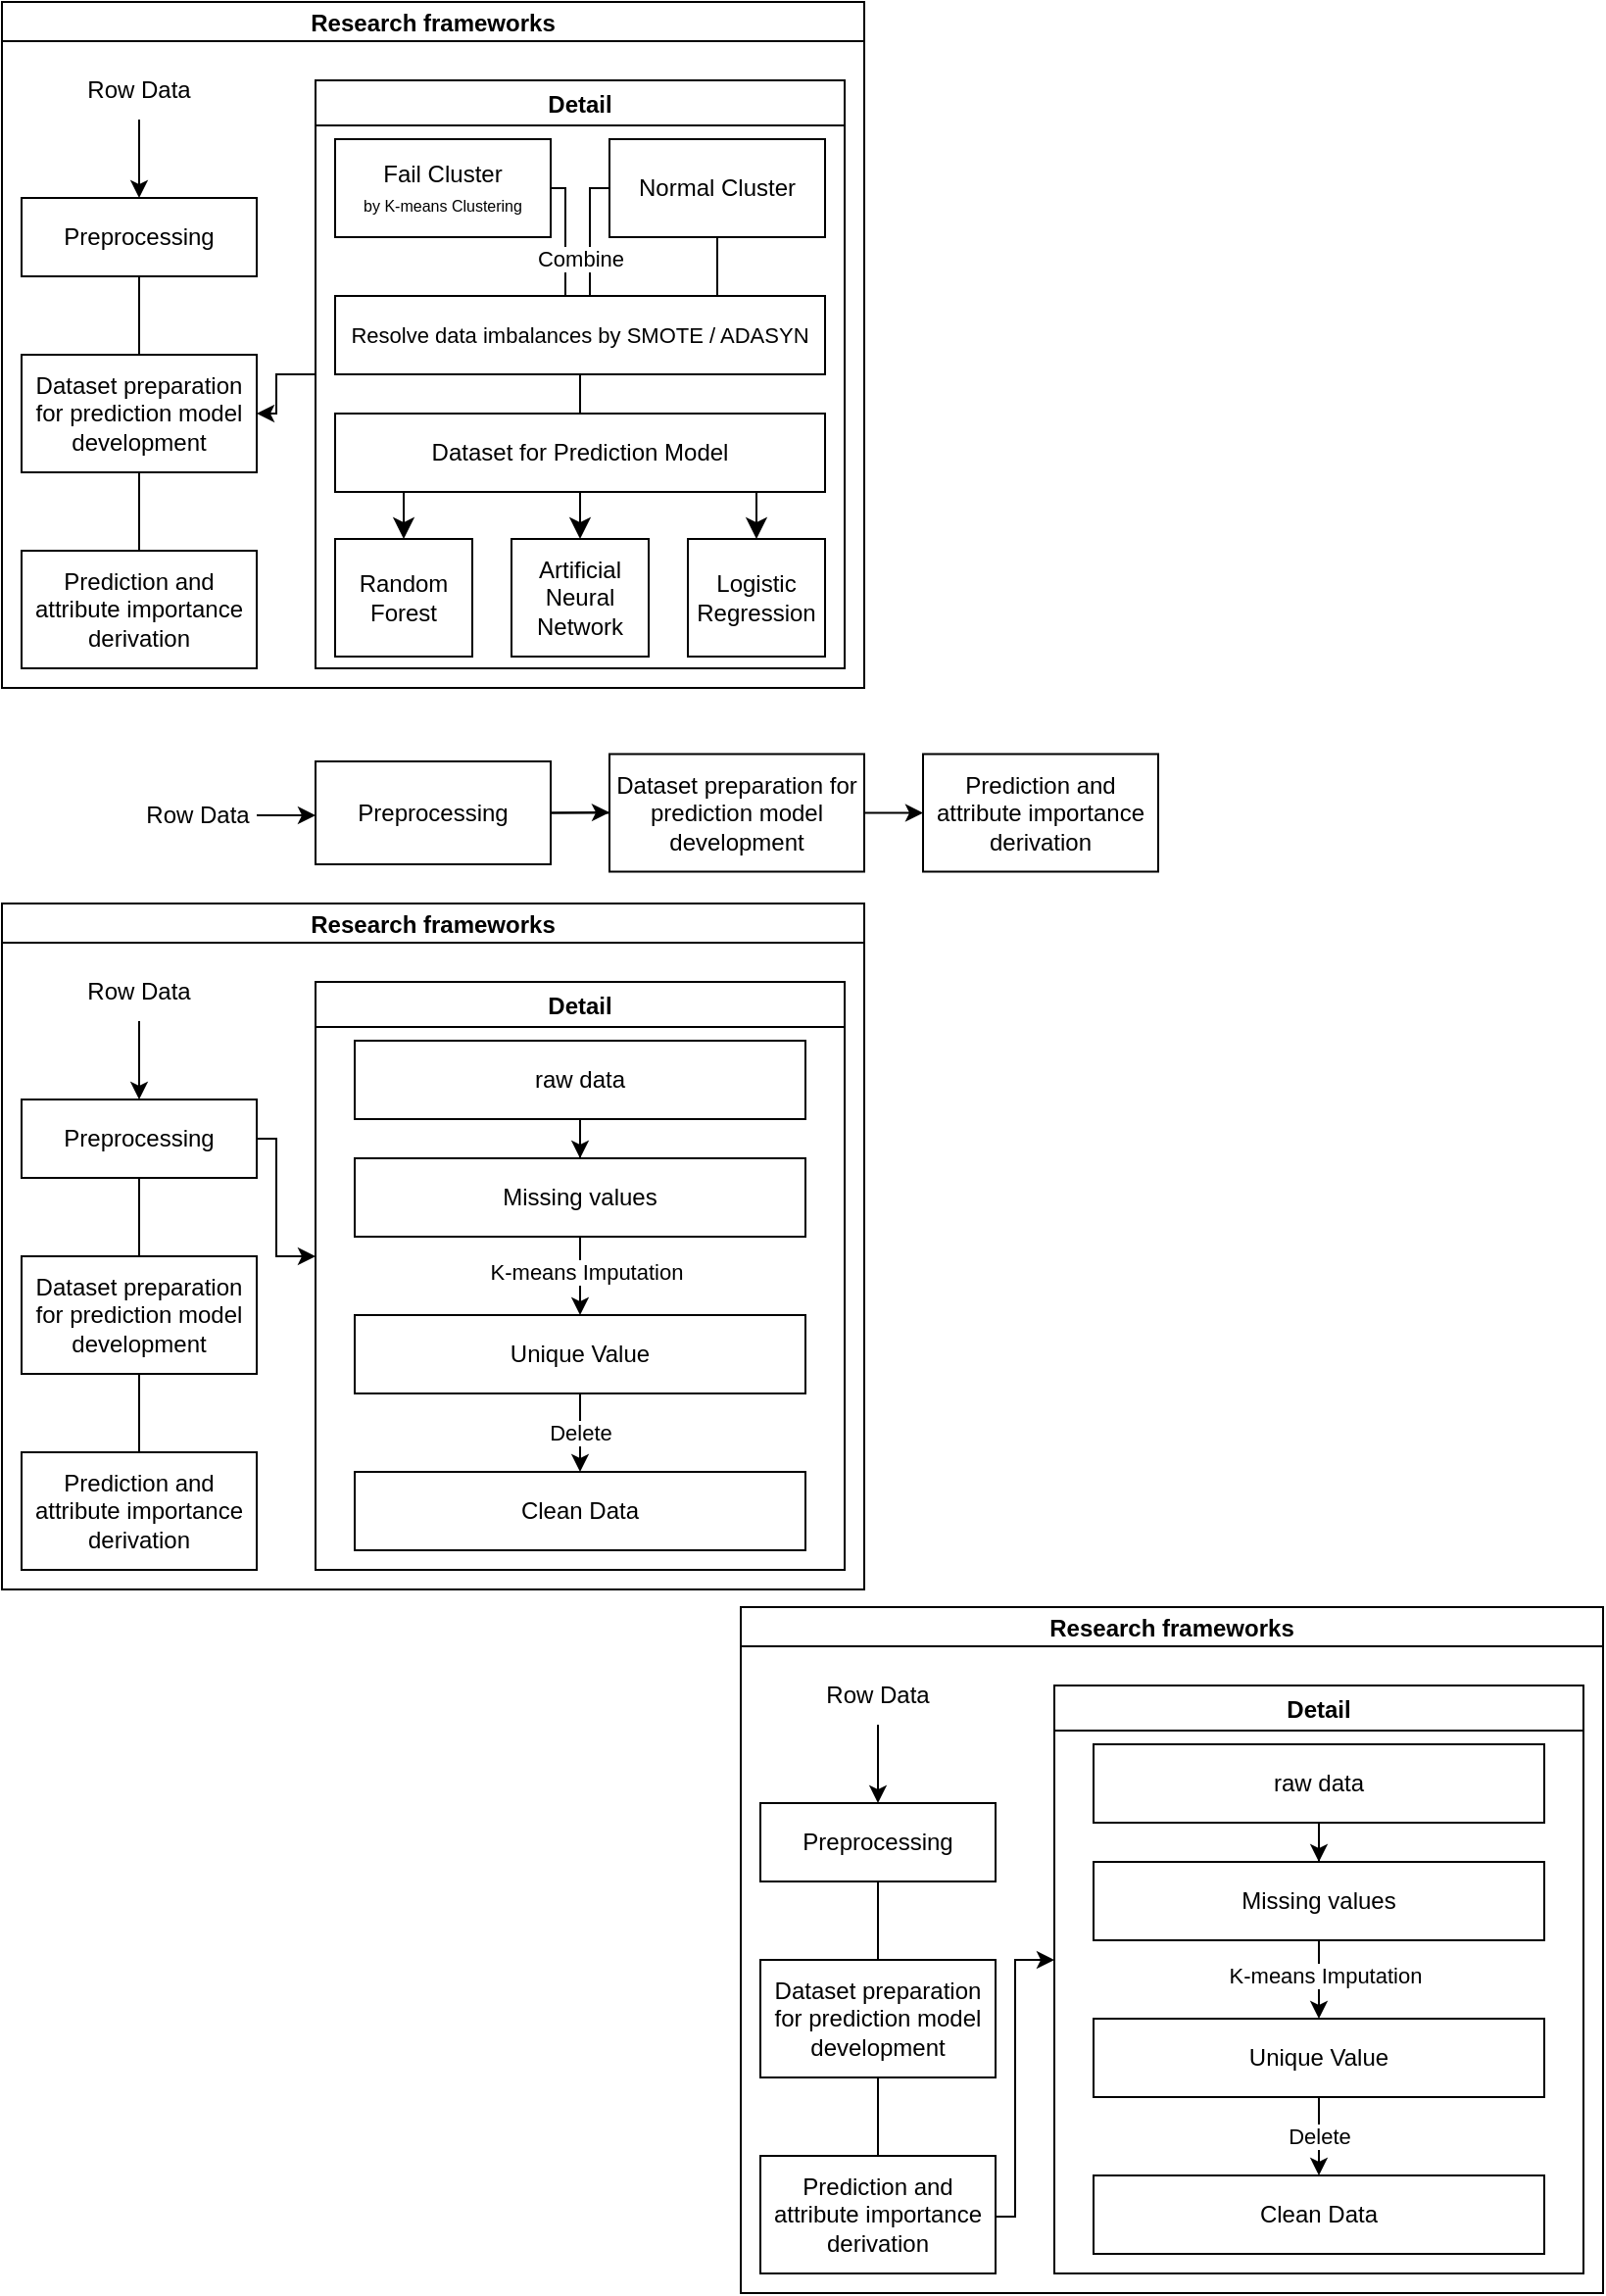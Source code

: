 <mxfile version="24.3.1" type="github">
  <diagram id="C5RBs43oDa-KdzZeNtuy" name="Page-1">
    <mxGraphModel dx="862" dy="350" grid="1" gridSize="10" guides="1" tooltips="1" connect="1" arrows="1" fold="1" page="1" pageScale="1" pageWidth="827" pageHeight="1169" math="0" shadow="0">
      <root>
        <mxCell id="WIyWlLk6GJQsqaUBKTNV-0" />
        <mxCell id="WIyWlLk6GJQsqaUBKTNV-1" parent="WIyWlLk6GJQsqaUBKTNV-0" />
        <mxCell id="W1VCZQiXazm9zitySMs5-11" value="Research frameworks" style="swimlane;startSize=20;horizontal=1;containerType=tree;" parent="WIyWlLk6GJQsqaUBKTNV-1" vertex="1">
          <mxGeometry x="10" width="440" height="350" as="geometry" />
        </mxCell>
        <mxCell id="W1VCZQiXazm9zitySMs5-12" value="" style="edgeStyle=elbowEdgeStyle;elbow=vertical;sourcePerimeterSpacing=0;targetPerimeterSpacing=0;startArrow=none;endArrow=none;rounded=0;curved=0;" parent="W1VCZQiXazm9zitySMs5-11" source="W1VCZQiXazm9zitySMs5-13" target="W1VCZQiXazm9zitySMs5-14" edge="1">
          <mxGeometry relative="1" as="geometry" />
        </mxCell>
        <mxCell id="W1VCZQiXazm9zitySMs5-13" value="Preprocessing" style="whiteSpace=wrap;html=1;treeFolding=1;treeMoving=1;newEdgeStyle={&quot;edgeStyle&quot;:&quot;elbowEdgeStyle&quot;,&quot;startArrow&quot;:&quot;none&quot;,&quot;endArrow&quot;:&quot;none&quot;};" parent="W1VCZQiXazm9zitySMs5-11" vertex="1">
          <mxGeometry x="10" y="100" width="120" height="40" as="geometry" />
        </mxCell>
        <mxCell id="W1VCZQiXazm9zitySMs5-15" style="edgeStyle=elbowEdgeStyle;rounded=0;orthogonalLoop=1;jettySize=auto;html=1;startArrow=none;endArrow=none;entryX=0.5;entryY=0;entryDx=0;entryDy=0;" parent="W1VCZQiXazm9zitySMs5-11" source="W1VCZQiXazm9zitySMs5-14" target="W1VCZQiXazm9zitySMs5-16" edge="1">
          <mxGeometry relative="1" as="geometry">
            <mxPoint x="74" y="230" as="targetPoint" />
          </mxGeometry>
        </mxCell>
        <mxCell id="W1VCZQiXazm9zitySMs5-14" value="Dataset preparation for prediction model development" style="whiteSpace=wrap;html=1;treeFolding=1;treeMoving=1;newEdgeStyle={&quot;edgeStyle&quot;:&quot;elbowEdgeStyle&quot;,&quot;startArrow&quot;:&quot;none&quot;,&quot;endArrow&quot;:&quot;none&quot;};" parent="W1VCZQiXazm9zitySMs5-11" vertex="1">
          <mxGeometry x="10" y="180" width="120" height="60" as="geometry" />
        </mxCell>
        <mxCell id="W1VCZQiXazm9zitySMs5-16" value="Prediction and attribute importance derivation" style="whiteSpace=wrap;html=1;treeFolding=1;treeMoving=1;newEdgeStyle={&quot;edgeStyle&quot;:&quot;elbowEdgeStyle&quot;,&quot;startArrow&quot;:&quot;none&quot;,&quot;endArrow&quot;:&quot;none&quot;};" parent="W1VCZQiXazm9zitySMs5-11" vertex="1">
          <mxGeometry x="10" y="280" width="120" height="60" as="geometry" />
        </mxCell>
        <mxCell id="W1VCZQiXazm9zitySMs5-18" style="edgeStyle=orthogonalEdgeStyle;rounded=0;orthogonalLoop=1;jettySize=auto;html=1;exitX=0.5;exitY=1;exitDx=0;exitDy=0;entryX=0.5;entryY=0;entryDx=0;entryDy=0;" parent="W1VCZQiXazm9zitySMs5-11" source="W1VCZQiXazm9zitySMs5-17" target="W1VCZQiXazm9zitySMs5-13" edge="1">
          <mxGeometry relative="1" as="geometry">
            <mxPoint x="70" y="70" as="targetPoint" />
            <Array as="points">
              <mxPoint x="70" y="60" />
              <mxPoint x="70" y="60" />
            </Array>
          </mxGeometry>
        </mxCell>
        <mxCell id="W1VCZQiXazm9zitySMs5-17" value="Row Data" style="text;html=1;align=center;verticalAlign=middle;whiteSpace=wrap;rounded=0;" parent="W1VCZQiXazm9zitySMs5-11" vertex="1">
          <mxGeometry x="40" y="30" width="60" height="30" as="geometry" />
        </mxCell>
        <mxCell id="W1VCZQiXazm9zitySMs5-33" style="edgeStyle=orthogonalEdgeStyle;rounded=0;orthogonalLoop=1;jettySize=auto;html=1;entryX=1;entryY=0.5;entryDx=0;entryDy=0;" parent="W1VCZQiXazm9zitySMs5-11" source="W1VCZQiXazm9zitySMs5-23" target="W1VCZQiXazm9zitySMs5-14" edge="1">
          <mxGeometry relative="1" as="geometry">
            <mxPoint x="130.0" y="180" as="targetPoint" />
          </mxGeometry>
        </mxCell>
        <mxCell id="W1VCZQiXazm9zitySMs5-23" value="Detail" style="swimlane;" parent="W1VCZQiXazm9zitySMs5-11" vertex="1">
          <mxGeometry x="160" y="40" width="270" height="300" as="geometry" />
        </mxCell>
        <mxCell id="W1VCZQiXazm9zitySMs5-54" style="edgeStyle=elbowEdgeStyle;rounded=0;orthogonalLoop=1;jettySize=auto;html=1;startArrow=none;endArrow=none;entryX=0.5;entryY=0;entryDx=0;entryDy=0;" parent="W1VCZQiXazm9zitySMs5-23" source="W1VCZQiXazm9zitySMs5-25" target="W1VCZQiXazm9zitySMs5-52" edge="1">
          <mxGeometry relative="1" as="geometry" />
        </mxCell>
        <UserObject label="Fail Cluster&lt;div&gt;&lt;font style=&quot;font-size: 8px;&quot;&gt;by K-means Clustering&lt;/font&gt;&lt;/div&gt;" treeRoot="1" id="W1VCZQiXazm9zitySMs5-25">
          <mxCell style="whiteSpace=wrap;html=1;align=center;treeFolding=1;treeMoving=1;newEdgeStyle={&quot;edgeStyle&quot;:&quot;elbowEdgeStyle&quot;,&quot;startArrow&quot;:&quot;none&quot;,&quot;endArrow&quot;:&quot;none&quot;};" parent="W1VCZQiXazm9zitySMs5-23" vertex="1">
            <mxGeometry x="10" y="30" width="110" height="50" as="geometry" />
          </mxCell>
        </UserObject>
        <mxCell id="W1VCZQiXazm9zitySMs5-55" style="edgeStyle=elbowEdgeStyle;rounded=0;orthogonalLoop=1;jettySize=auto;html=1;startArrow=none;endArrow=none;" parent="W1VCZQiXazm9zitySMs5-23" source="W1VCZQiXazm9zitySMs5-27" edge="1">
          <mxGeometry relative="1" as="geometry">
            <mxPoint x="130" y="110" as="targetPoint" />
          </mxGeometry>
        </mxCell>
        <mxCell id="W1VCZQiXazm9zitySMs5-56" value="Combine" style="edgeLabel;html=1;align=center;verticalAlign=middle;resizable=0;points=[];" parent="W1VCZQiXazm9zitySMs5-55" vertex="1" connectable="0">
          <mxGeometry x="0.396" y="-1" relative="1" as="geometry">
            <mxPoint x="-4" y="-7" as="offset" />
          </mxGeometry>
        </mxCell>
        <UserObject label="Normal Cluster" treeRoot="1" id="W1VCZQiXazm9zitySMs5-27">
          <mxCell style="whiteSpace=wrap;html=1;align=center;treeFolding=1;treeMoving=1;newEdgeStyle={&quot;edgeStyle&quot;:&quot;elbowEdgeStyle&quot;,&quot;startArrow&quot;:&quot;none&quot;,&quot;endArrow&quot;:&quot;none&quot;};" parent="W1VCZQiXazm9zitySMs5-23" vertex="1">
            <mxGeometry x="150" y="30" width="110" height="50" as="geometry" />
          </mxCell>
        </UserObject>
        <UserObject label="Dataset for Prediction Model" treeRoot="1" id="W1VCZQiXazm9zitySMs5-28">
          <mxCell style="whiteSpace=wrap;html=1;align=center;treeFolding=1;treeMoving=1;newEdgeStyle={&quot;edgeStyle&quot;:&quot;elbowEdgeStyle&quot;,&quot;startArrow&quot;:&quot;none&quot;,&quot;endArrow&quot;:&quot;none&quot;};" parent="W1VCZQiXazm9zitySMs5-23" vertex="1">
            <mxGeometry x="10" y="170" width="250" height="40" as="geometry" />
          </mxCell>
        </UserObject>
        <UserObject label="Random Forest" treeRoot="1" id="W1VCZQiXazm9zitySMs5-35">
          <mxCell style="whiteSpace=wrap;html=1;align=center;treeFolding=1;treeMoving=1;newEdgeStyle={&quot;edgeStyle&quot;:&quot;elbowEdgeStyle&quot;,&quot;startArrow&quot;:&quot;none&quot;,&quot;endArrow&quot;:&quot;none&quot;};" parent="W1VCZQiXazm9zitySMs5-23" vertex="1">
            <mxGeometry x="10" y="234" width="70" height="60" as="geometry" />
          </mxCell>
        </UserObject>
        <UserObject label="Artificial Neural Network" treeRoot="1" id="W1VCZQiXazm9zitySMs5-36">
          <mxCell style="whiteSpace=wrap;html=1;align=center;treeFolding=1;treeMoving=1;newEdgeStyle={&quot;edgeStyle&quot;:&quot;elbowEdgeStyle&quot;,&quot;startArrow&quot;:&quot;none&quot;,&quot;endArrow&quot;:&quot;none&quot;};" parent="W1VCZQiXazm9zitySMs5-23" vertex="1">
            <mxGeometry x="100" y="234" width="70" height="60" as="geometry" />
          </mxCell>
        </UserObject>
        <UserObject label="Logistic Regression" treeRoot="1" id="W1VCZQiXazm9zitySMs5-37">
          <mxCell style="whiteSpace=wrap;html=1;align=center;treeFolding=1;treeMoving=1;newEdgeStyle={&quot;edgeStyle&quot;:&quot;elbowEdgeStyle&quot;,&quot;startArrow&quot;:&quot;none&quot;,&quot;endArrow&quot;:&quot;none&quot;};" parent="W1VCZQiXazm9zitySMs5-23" vertex="1">
            <mxGeometry x="190" y="234" width="70" height="60" as="geometry" />
          </mxCell>
        </UserObject>
        <mxCell id="W1VCZQiXazm9zitySMs5-48" value="" style="edgeStyle=segmentEdgeStyle;endArrow=classic;html=1;curved=0;rounded=0;endSize=8;startSize=8;exitX=0.5;exitY=1;exitDx=0;exitDy=0;entryX=0.5;entryY=0;entryDx=0;entryDy=0;" parent="W1VCZQiXazm9zitySMs5-23" source="W1VCZQiXazm9zitySMs5-28" target="W1VCZQiXazm9zitySMs5-36" edge="1">
          <mxGeometry width="50" height="50" relative="1" as="geometry">
            <mxPoint x="180" y="210" as="sourcePoint" />
            <mxPoint x="230" y="160" as="targetPoint" />
          </mxGeometry>
        </mxCell>
        <mxCell id="W1VCZQiXazm9zitySMs5-49" value="" style="edgeStyle=segmentEdgeStyle;endArrow=classic;html=1;curved=0;rounded=0;endSize=8;startSize=8;exitX=0.5;exitY=1;exitDx=0;exitDy=0;entryX=0.5;entryY=0;entryDx=0;entryDy=0;" parent="W1VCZQiXazm9zitySMs5-23" source="W1VCZQiXazm9zitySMs5-28" target="W1VCZQiXazm9zitySMs5-37" edge="1">
          <mxGeometry width="50" height="50" relative="1" as="geometry">
            <mxPoint x="145" y="190" as="sourcePoint" />
            <mxPoint x="145" y="224" as="targetPoint" />
          </mxGeometry>
        </mxCell>
        <mxCell id="W1VCZQiXazm9zitySMs5-50" value="" style="edgeStyle=segmentEdgeStyle;endArrow=classic;html=1;curved=0;rounded=0;endSize=8;startSize=8;exitX=0.5;exitY=1;exitDx=0;exitDy=0;entryX=0.5;entryY=0;entryDx=0;entryDy=0;" parent="W1VCZQiXazm9zitySMs5-23" source="W1VCZQiXazm9zitySMs5-28" target="W1VCZQiXazm9zitySMs5-35" edge="1">
          <mxGeometry width="50" height="50" relative="1" as="geometry">
            <mxPoint x="145" y="190" as="sourcePoint" />
            <mxPoint x="235" y="224" as="targetPoint" />
          </mxGeometry>
        </mxCell>
        <mxCell id="W1VCZQiXazm9zitySMs5-53" style="edgeStyle=elbowEdgeStyle;rounded=0;orthogonalLoop=1;jettySize=auto;html=1;startArrow=none;endArrow=none;entryX=0.5;entryY=0;entryDx=0;entryDy=0;" parent="W1VCZQiXazm9zitySMs5-23" source="W1VCZQiXazm9zitySMs5-52" target="W1VCZQiXazm9zitySMs5-28" edge="1">
          <mxGeometry relative="1" as="geometry" />
        </mxCell>
        <mxCell id="XH056R7uOK35pgGbfELs-39" value="" style="edgeStyle=elbowEdgeStyle;rounded=0;orthogonalLoop=1;jettySize=auto;html=1;elbow=horizontal;startArrow=none;endArrow=none;" edge="1" parent="W1VCZQiXazm9zitySMs5-23" source="W1VCZQiXazm9zitySMs5-52" target="W1VCZQiXazm9zitySMs5-27">
          <mxGeometry relative="1" as="geometry" />
        </mxCell>
        <UserObject label="&lt;font style=&quot;font-size: 11px;&quot;&gt;Resolve data imbalances by SMOTE / ADASYN&lt;/font&gt;" treeRoot="1" id="W1VCZQiXazm9zitySMs5-52">
          <mxCell style="whiteSpace=wrap;html=1;align=center;treeFolding=1;treeMoving=1;newEdgeStyle={&quot;edgeStyle&quot;:&quot;elbowEdgeStyle&quot;,&quot;startArrow&quot;:&quot;none&quot;,&quot;endArrow&quot;:&quot;none&quot;};" parent="W1VCZQiXazm9zitySMs5-23" vertex="1">
            <mxGeometry x="10" y="110" width="250" height="40" as="geometry" />
          </mxCell>
        </UserObject>
        <mxCell id="XH056R7uOK35pgGbfELs-0" value="Research frameworks" style="swimlane;startSize=20;horizontal=1;containerType=tree;" vertex="1" parent="WIyWlLk6GJQsqaUBKTNV-1">
          <mxGeometry x="387" y="819" width="440" height="350" as="geometry" />
        </mxCell>
        <mxCell id="XH056R7uOK35pgGbfELs-1" value="" style="edgeStyle=elbowEdgeStyle;elbow=vertical;sourcePerimeterSpacing=0;targetPerimeterSpacing=0;startArrow=none;endArrow=none;rounded=0;curved=0;" edge="1" parent="XH056R7uOK35pgGbfELs-0" source="XH056R7uOK35pgGbfELs-2" target="XH056R7uOK35pgGbfELs-4">
          <mxGeometry relative="1" as="geometry" />
        </mxCell>
        <mxCell id="XH056R7uOK35pgGbfELs-2" value="Preprocessing" style="whiteSpace=wrap;html=1;treeFolding=1;treeMoving=1;newEdgeStyle={&quot;edgeStyle&quot;:&quot;elbowEdgeStyle&quot;,&quot;startArrow&quot;:&quot;none&quot;,&quot;endArrow&quot;:&quot;none&quot;};" vertex="1" parent="XH056R7uOK35pgGbfELs-0">
          <mxGeometry x="10" y="100" width="120" height="40" as="geometry" />
        </mxCell>
        <mxCell id="XH056R7uOK35pgGbfELs-3" style="edgeStyle=elbowEdgeStyle;rounded=0;orthogonalLoop=1;jettySize=auto;html=1;startArrow=none;endArrow=none;entryX=0.5;entryY=0;entryDx=0;entryDy=0;" edge="1" parent="XH056R7uOK35pgGbfELs-0" source="XH056R7uOK35pgGbfELs-4" target="XH056R7uOK35pgGbfELs-5">
          <mxGeometry relative="1" as="geometry">
            <mxPoint x="74" y="230" as="targetPoint" />
          </mxGeometry>
        </mxCell>
        <mxCell id="XH056R7uOK35pgGbfELs-4" value="Dataset preparation for prediction model development" style="whiteSpace=wrap;html=1;treeFolding=1;treeMoving=1;newEdgeStyle={&quot;edgeStyle&quot;:&quot;elbowEdgeStyle&quot;,&quot;startArrow&quot;:&quot;none&quot;,&quot;endArrow&quot;:&quot;none&quot;};" vertex="1" parent="XH056R7uOK35pgGbfELs-0">
          <mxGeometry x="10" y="180" width="120" height="60" as="geometry" />
        </mxCell>
        <mxCell id="XH056R7uOK35pgGbfELs-5" value="Prediction and attribute importance derivation" style="whiteSpace=wrap;html=1;treeFolding=1;treeMoving=1;newEdgeStyle={&quot;edgeStyle&quot;:&quot;elbowEdgeStyle&quot;,&quot;startArrow&quot;:&quot;none&quot;,&quot;endArrow&quot;:&quot;none&quot;};" vertex="1" parent="XH056R7uOK35pgGbfELs-0">
          <mxGeometry x="10" y="280" width="120" height="60" as="geometry" />
        </mxCell>
        <mxCell id="XH056R7uOK35pgGbfELs-6" style="edgeStyle=orthogonalEdgeStyle;rounded=0;orthogonalLoop=1;jettySize=auto;html=1;exitX=0.5;exitY=1;exitDx=0;exitDy=0;entryX=0.5;entryY=0;entryDx=0;entryDy=0;" edge="1" parent="XH056R7uOK35pgGbfELs-0" source="XH056R7uOK35pgGbfELs-7" target="XH056R7uOK35pgGbfELs-2">
          <mxGeometry relative="1" as="geometry">
            <mxPoint x="70" y="70" as="targetPoint" />
            <Array as="points">
              <mxPoint x="70" y="60" />
              <mxPoint x="70" y="60" />
            </Array>
          </mxGeometry>
        </mxCell>
        <mxCell id="XH056R7uOK35pgGbfELs-7" value="Row Data" style="text;html=1;align=center;verticalAlign=middle;whiteSpace=wrap;rounded=0;" vertex="1" parent="XH056R7uOK35pgGbfELs-0">
          <mxGeometry x="40" y="30" width="60" height="30" as="geometry" />
        </mxCell>
        <mxCell id="XH056R7uOK35pgGbfELs-8" style="edgeStyle=orthogonalEdgeStyle;rounded=0;orthogonalLoop=1;jettySize=auto;html=1;exitX=1;exitY=0.5;exitDx=0;exitDy=0;" edge="1" parent="XH056R7uOK35pgGbfELs-0" source="XH056R7uOK35pgGbfELs-5">
          <mxGeometry relative="1" as="geometry">
            <mxPoint x="160" y="180" as="targetPoint" />
            <Array as="points">
              <mxPoint x="130" y="311" />
              <mxPoint x="140" y="311" />
              <mxPoint x="140" y="180" />
            </Array>
          </mxGeometry>
        </mxCell>
        <mxCell id="XH056R7uOK35pgGbfELs-9" value="Detail" style="swimlane;" vertex="1" parent="XH056R7uOK35pgGbfELs-0">
          <mxGeometry x="160" y="40" width="270" height="300" as="geometry" />
        </mxCell>
        <mxCell id="XH056R7uOK35pgGbfELs-10" style="edgeStyle=elbowEdgeStyle;rounded=0;orthogonalLoop=1;jettySize=auto;html=1;startArrow=none;endArrow=none;entryX=0.5;entryY=0;entryDx=0;entryDy=0;" edge="1" parent="XH056R7uOK35pgGbfELs-9" target="XH056R7uOK35pgGbfELs-23">
          <mxGeometry relative="1" as="geometry">
            <mxPoint x="120" y="55" as="sourcePoint" />
          </mxGeometry>
        </mxCell>
        <mxCell id="XH056R7uOK35pgGbfELs-22" style="edgeStyle=elbowEdgeStyle;rounded=0;orthogonalLoop=1;jettySize=auto;html=1;startArrow=none;endArrow=none;entryX=0.5;entryY=0;entryDx=0;entryDy=0;" edge="1" parent="XH056R7uOK35pgGbfELs-9" target="XH056R7uOK35pgGbfELs-15">
          <mxGeometry relative="1" as="geometry">
            <mxPoint x="135" y="150" as="sourcePoint" />
          </mxGeometry>
        </mxCell>
        <mxCell id="XH056R7uOK35pgGbfELs-28" value="" style="edgeStyle=orthogonalEdgeStyle;rounded=0;orthogonalLoop=1;jettySize=auto;html=1;" edge="1" parent="XH056R7uOK35pgGbfELs-9" source="XH056R7uOK35pgGbfELs-26" target="XH056R7uOK35pgGbfELs-27">
          <mxGeometry relative="1" as="geometry" />
        </mxCell>
        <mxCell id="XH056R7uOK35pgGbfELs-26" value="raw data" style="html=1;whiteSpace=wrap;" vertex="1" parent="XH056R7uOK35pgGbfELs-9">
          <mxGeometry x="20" y="30" width="230" height="40" as="geometry" />
        </mxCell>
        <mxCell id="XH056R7uOK35pgGbfELs-30" value="" style="edgeStyle=orthogonalEdgeStyle;rounded=0;orthogonalLoop=1;jettySize=auto;html=1;" edge="1" parent="XH056R7uOK35pgGbfELs-9" source="XH056R7uOK35pgGbfELs-27" target="XH056R7uOK35pgGbfELs-29">
          <mxGeometry relative="1" as="geometry" />
        </mxCell>
        <mxCell id="XH056R7uOK35pgGbfELs-31" value="K-means Imputation" style="edgeLabel;html=1;align=center;verticalAlign=middle;resizable=0;points=[];" vertex="1" connectable="0" parent="XH056R7uOK35pgGbfELs-30">
          <mxGeometry x="-0.133" y="3" relative="1" as="geometry">
            <mxPoint as="offset" />
          </mxGeometry>
        </mxCell>
        <mxCell id="XH056R7uOK35pgGbfELs-27" value="Missing values" style="whiteSpace=wrap;html=1;" vertex="1" parent="XH056R7uOK35pgGbfELs-9">
          <mxGeometry x="20" y="90" width="230" height="40" as="geometry" />
        </mxCell>
        <mxCell id="XH056R7uOK35pgGbfELs-33" value="" style="edgeStyle=orthogonalEdgeStyle;rounded=0;orthogonalLoop=1;jettySize=auto;html=1;" edge="1" parent="XH056R7uOK35pgGbfELs-9" source="XH056R7uOK35pgGbfELs-29" target="XH056R7uOK35pgGbfELs-32">
          <mxGeometry relative="1" as="geometry" />
        </mxCell>
        <mxCell id="XH056R7uOK35pgGbfELs-38" value="Delete" style="edgeLabel;html=1;align=center;verticalAlign=middle;resizable=0;points=[];" vertex="1" connectable="0" parent="XH056R7uOK35pgGbfELs-33">
          <mxGeometry x="0.36" y="-1" relative="1" as="geometry">
            <mxPoint x="1" y="-7" as="offset" />
          </mxGeometry>
        </mxCell>
        <mxCell id="XH056R7uOK35pgGbfELs-29" value="Unique Value" style="whiteSpace=wrap;html=1;" vertex="1" parent="XH056R7uOK35pgGbfELs-9">
          <mxGeometry x="20" y="170" width="230" height="40" as="geometry" />
        </mxCell>
        <mxCell id="XH056R7uOK35pgGbfELs-32" value="Clean Data" style="whiteSpace=wrap;html=1;" vertex="1" parent="XH056R7uOK35pgGbfELs-9">
          <mxGeometry x="20" y="250" width="230" height="40" as="geometry" />
        </mxCell>
        <mxCell id="XH056R7uOK35pgGbfELs-40" value="Preprocessing" style="whiteSpace=wrap;html=1;treeFolding=1;treeMoving=1;newEdgeStyle={&quot;edgeStyle&quot;:&quot;elbowEdgeStyle&quot;,&quot;startArrow&quot;:&quot;none&quot;,&quot;endArrow&quot;:&quot;none&quot;};" vertex="1" parent="WIyWlLk6GJQsqaUBKTNV-1">
          <mxGeometry x="170" y="387.5" width="120" height="52.5" as="geometry" />
        </mxCell>
        <mxCell id="XH056R7uOK35pgGbfELs-54" value="" style="edgeStyle=elbowEdgeStyle;rounded=0;orthogonalLoop=1;jettySize=auto;html=1;elbow=horizontal;startArrow=none;endArrow=none;" edge="1" parent="WIyWlLk6GJQsqaUBKTNV-1" source="XH056R7uOK35pgGbfELs-41" target="XH056R7uOK35pgGbfELs-40">
          <mxGeometry relative="1" as="geometry" />
        </mxCell>
        <mxCell id="XH056R7uOK35pgGbfELs-41" value="Dataset preparation for prediction model development" style="whiteSpace=wrap;html=1;treeFolding=1;treeMoving=1;newEdgeStyle={&quot;edgeStyle&quot;:&quot;elbowEdgeStyle&quot;,&quot;startArrow&quot;:&quot;none&quot;,&quot;endArrow&quot;:&quot;none&quot;};" vertex="1" parent="WIyWlLk6GJQsqaUBKTNV-1">
          <mxGeometry x="320" y="383.75" width="130" height="60" as="geometry" />
        </mxCell>
        <mxCell id="XH056R7uOK35pgGbfELs-42" value="Prediction and attribute importance derivation" style="whiteSpace=wrap;html=1;treeFolding=1;treeMoving=1;newEdgeStyle={&quot;edgeStyle&quot;:&quot;elbowEdgeStyle&quot;,&quot;startArrow&quot;:&quot;none&quot;,&quot;endArrow&quot;:&quot;none&quot;};" vertex="1" parent="WIyWlLk6GJQsqaUBKTNV-1">
          <mxGeometry x="480" y="383.75" width="120" height="60" as="geometry" />
        </mxCell>
        <mxCell id="XH056R7uOK35pgGbfELs-43" value="Row Data" style="text;html=1;align=center;verticalAlign=middle;whiteSpace=wrap;rounded=0;" vertex="1" parent="WIyWlLk6GJQsqaUBKTNV-1">
          <mxGeometry x="80" y="400" width="60" height="30" as="geometry" />
        </mxCell>
        <mxCell id="XH056R7uOK35pgGbfELs-51" style="edgeStyle=orthogonalEdgeStyle;rounded=0;orthogonalLoop=1;jettySize=auto;html=1;exitX=1;exitY=0.5;exitDx=0;exitDy=0;" edge="1" parent="WIyWlLk6GJQsqaUBKTNV-1">
          <mxGeometry relative="1" as="geometry">
            <mxPoint x="320" y="413.46" as="targetPoint" />
            <mxPoint x="290" y="413.72" as="sourcePoint" />
            <Array as="points">
              <mxPoint x="320" y="413.72" />
            </Array>
          </mxGeometry>
        </mxCell>
        <mxCell id="XH056R7uOK35pgGbfELs-55" style="edgeStyle=orthogonalEdgeStyle;rounded=0;orthogonalLoop=1;jettySize=auto;html=1;exitX=1;exitY=0.5;exitDx=0;exitDy=0;entryX=0;entryY=0.5;entryDx=0;entryDy=0;" edge="1" parent="WIyWlLk6GJQsqaUBKTNV-1" source="XH056R7uOK35pgGbfELs-41" target="XH056R7uOK35pgGbfELs-42">
          <mxGeometry relative="1" as="geometry">
            <mxPoint x="430" y="460.0" as="targetPoint" />
            <mxPoint x="400" y="460.26" as="sourcePoint" />
            <Array as="points">
              <mxPoint x="460" y="414" />
              <mxPoint x="460" y="414" />
            </Array>
          </mxGeometry>
        </mxCell>
        <mxCell id="XH056R7uOK35pgGbfELs-57" style="edgeStyle=orthogonalEdgeStyle;rounded=0;orthogonalLoop=1;jettySize=auto;html=1;exitX=1;exitY=0.5;exitDx=0;exitDy=0;" edge="1" parent="WIyWlLk6GJQsqaUBKTNV-1">
          <mxGeometry relative="1" as="geometry">
            <mxPoint x="170" y="414.74" as="targetPoint" />
            <mxPoint x="140" y="415" as="sourcePoint" />
          </mxGeometry>
        </mxCell>
        <mxCell id="XH056R7uOK35pgGbfELs-58" value="Research frameworks" style="swimlane;startSize=20;horizontal=1;containerType=tree;" vertex="1" parent="WIyWlLk6GJQsqaUBKTNV-1">
          <mxGeometry x="10" y="460" width="440" height="350" as="geometry" />
        </mxCell>
        <mxCell id="XH056R7uOK35pgGbfELs-59" value="" style="edgeStyle=elbowEdgeStyle;elbow=vertical;sourcePerimeterSpacing=0;targetPerimeterSpacing=0;startArrow=none;endArrow=none;rounded=0;curved=0;" edge="1" parent="XH056R7uOK35pgGbfELs-58" source="XH056R7uOK35pgGbfELs-60" target="XH056R7uOK35pgGbfELs-62">
          <mxGeometry relative="1" as="geometry" />
        </mxCell>
        <mxCell id="XH056R7uOK35pgGbfELs-60" value="Preprocessing" style="whiteSpace=wrap;html=1;treeFolding=1;treeMoving=1;newEdgeStyle={&quot;edgeStyle&quot;:&quot;elbowEdgeStyle&quot;,&quot;startArrow&quot;:&quot;none&quot;,&quot;endArrow&quot;:&quot;none&quot;};" vertex="1" parent="XH056R7uOK35pgGbfELs-58">
          <mxGeometry x="10" y="100" width="120" height="40" as="geometry" />
        </mxCell>
        <mxCell id="XH056R7uOK35pgGbfELs-61" style="edgeStyle=elbowEdgeStyle;rounded=0;orthogonalLoop=1;jettySize=auto;html=1;startArrow=none;endArrow=none;entryX=0.5;entryY=0;entryDx=0;entryDy=0;" edge="1" parent="XH056R7uOK35pgGbfELs-58" source="XH056R7uOK35pgGbfELs-62" target="XH056R7uOK35pgGbfELs-63">
          <mxGeometry relative="1" as="geometry">
            <mxPoint x="74" y="230" as="targetPoint" />
          </mxGeometry>
        </mxCell>
        <mxCell id="XH056R7uOK35pgGbfELs-62" value="Dataset preparation for prediction model development" style="whiteSpace=wrap;html=1;treeFolding=1;treeMoving=1;newEdgeStyle={&quot;edgeStyle&quot;:&quot;elbowEdgeStyle&quot;,&quot;startArrow&quot;:&quot;none&quot;,&quot;endArrow&quot;:&quot;none&quot;};" vertex="1" parent="XH056R7uOK35pgGbfELs-58">
          <mxGeometry x="10" y="180" width="120" height="60" as="geometry" />
        </mxCell>
        <mxCell id="XH056R7uOK35pgGbfELs-63" value="Prediction and attribute importance derivation" style="whiteSpace=wrap;html=1;treeFolding=1;treeMoving=1;newEdgeStyle={&quot;edgeStyle&quot;:&quot;elbowEdgeStyle&quot;,&quot;startArrow&quot;:&quot;none&quot;,&quot;endArrow&quot;:&quot;none&quot;};" vertex="1" parent="XH056R7uOK35pgGbfELs-58">
          <mxGeometry x="10" y="280" width="120" height="60" as="geometry" />
        </mxCell>
        <mxCell id="XH056R7uOK35pgGbfELs-64" style="edgeStyle=orthogonalEdgeStyle;rounded=0;orthogonalLoop=1;jettySize=auto;html=1;exitX=0.5;exitY=1;exitDx=0;exitDy=0;entryX=0.5;entryY=0;entryDx=0;entryDy=0;" edge="1" parent="XH056R7uOK35pgGbfELs-58" source="XH056R7uOK35pgGbfELs-65" target="XH056R7uOK35pgGbfELs-60">
          <mxGeometry relative="1" as="geometry">
            <mxPoint x="70" y="70" as="targetPoint" />
            <Array as="points">
              <mxPoint x="70" y="60" />
              <mxPoint x="70" y="60" />
            </Array>
          </mxGeometry>
        </mxCell>
        <mxCell id="XH056R7uOK35pgGbfELs-65" value="Row Data" style="text;html=1;align=center;verticalAlign=middle;whiteSpace=wrap;rounded=0;" vertex="1" parent="XH056R7uOK35pgGbfELs-58">
          <mxGeometry x="40" y="30" width="60" height="30" as="geometry" />
        </mxCell>
        <mxCell id="XH056R7uOK35pgGbfELs-66" style="edgeStyle=orthogonalEdgeStyle;rounded=0;orthogonalLoop=1;jettySize=auto;html=1;exitX=1;exitY=0.5;exitDx=0;exitDy=0;" edge="1" parent="XH056R7uOK35pgGbfELs-58" source="XH056R7uOK35pgGbfELs-60">
          <mxGeometry relative="1" as="geometry">
            <mxPoint x="160" y="180" as="targetPoint" />
            <Array as="points">
              <mxPoint x="140" y="120" />
              <mxPoint x="140" y="180" />
            </Array>
          </mxGeometry>
        </mxCell>
        <mxCell id="XH056R7uOK35pgGbfELs-67" value="Detail" style="swimlane;" vertex="1" parent="XH056R7uOK35pgGbfELs-58">
          <mxGeometry x="160" y="40" width="270" height="300" as="geometry" />
        </mxCell>
        <mxCell id="XH056R7uOK35pgGbfELs-68" style="edgeStyle=elbowEdgeStyle;rounded=0;orthogonalLoop=1;jettySize=auto;html=1;startArrow=none;endArrow=none;entryX=0.5;entryY=0;entryDx=0;entryDy=0;" edge="1" parent="XH056R7uOK35pgGbfELs-67">
          <mxGeometry relative="1" as="geometry">
            <mxPoint x="120" y="55" as="sourcePoint" />
          </mxGeometry>
        </mxCell>
        <mxCell id="XH056R7uOK35pgGbfELs-69" style="edgeStyle=elbowEdgeStyle;rounded=0;orthogonalLoop=1;jettySize=auto;html=1;startArrow=none;endArrow=none;entryX=0.5;entryY=0;entryDx=0;entryDy=0;" edge="1" parent="XH056R7uOK35pgGbfELs-67">
          <mxGeometry relative="1" as="geometry">
            <mxPoint x="135" y="150" as="sourcePoint" />
          </mxGeometry>
        </mxCell>
        <mxCell id="XH056R7uOK35pgGbfELs-70" value="" style="edgeStyle=orthogonalEdgeStyle;rounded=0;orthogonalLoop=1;jettySize=auto;html=1;" edge="1" parent="XH056R7uOK35pgGbfELs-67" source="XH056R7uOK35pgGbfELs-71" target="XH056R7uOK35pgGbfELs-74">
          <mxGeometry relative="1" as="geometry" />
        </mxCell>
        <mxCell id="XH056R7uOK35pgGbfELs-71" value="raw data" style="html=1;whiteSpace=wrap;" vertex="1" parent="XH056R7uOK35pgGbfELs-67">
          <mxGeometry x="20" y="30" width="230" height="40" as="geometry" />
        </mxCell>
        <mxCell id="XH056R7uOK35pgGbfELs-72" value="" style="edgeStyle=orthogonalEdgeStyle;rounded=0;orthogonalLoop=1;jettySize=auto;html=1;" edge="1" parent="XH056R7uOK35pgGbfELs-67" source="XH056R7uOK35pgGbfELs-74" target="XH056R7uOK35pgGbfELs-77">
          <mxGeometry relative="1" as="geometry" />
        </mxCell>
        <mxCell id="XH056R7uOK35pgGbfELs-73" value="K-means Imputation" style="edgeLabel;html=1;align=center;verticalAlign=middle;resizable=0;points=[];" vertex="1" connectable="0" parent="XH056R7uOK35pgGbfELs-72">
          <mxGeometry x="-0.133" y="3" relative="1" as="geometry">
            <mxPoint as="offset" />
          </mxGeometry>
        </mxCell>
        <mxCell id="XH056R7uOK35pgGbfELs-74" value="Missing values" style="whiteSpace=wrap;html=1;" vertex="1" parent="XH056R7uOK35pgGbfELs-67">
          <mxGeometry x="20" y="90" width="230" height="40" as="geometry" />
        </mxCell>
        <mxCell id="XH056R7uOK35pgGbfELs-75" value="" style="edgeStyle=orthogonalEdgeStyle;rounded=0;orthogonalLoop=1;jettySize=auto;html=1;" edge="1" parent="XH056R7uOK35pgGbfELs-67" source="XH056R7uOK35pgGbfELs-77" target="XH056R7uOK35pgGbfELs-78">
          <mxGeometry relative="1" as="geometry" />
        </mxCell>
        <mxCell id="XH056R7uOK35pgGbfELs-76" value="Delete" style="edgeLabel;html=1;align=center;verticalAlign=middle;resizable=0;points=[];" vertex="1" connectable="0" parent="XH056R7uOK35pgGbfELs-75">
          <mxGeometry x="0.36" y="-1" relative="1" as="geometry">
            <mxPoint x="1" y="-7" as="offset" />
          </mxGeometry>
        </mxCell>
        <mxCell id="XH056R7uOK35pgGbfELs-77" value="Unique Value" style="whiteSpace=wrap;html=1;" vertex="1" parent="XH056R7uOK35pgGbfELs-67">
          <mxGeometry x="20" y="170" width="230" height="40" as="geometry" />
        </mxCell>
        <mxCell id="XH056R7uOK35pgGbfELs-78" value="Clean Data" style="whiteSpace=wrap;html=1;" vertex="1" parent="XH056R7uOK35pgGbfELs-67">
          <mxGeometry x="20" y="250" width="230" height="40" as="geometry" />
        </mxCell>
      </root>
    </mxGraphModel>
  </diagram>
</mxfile>
